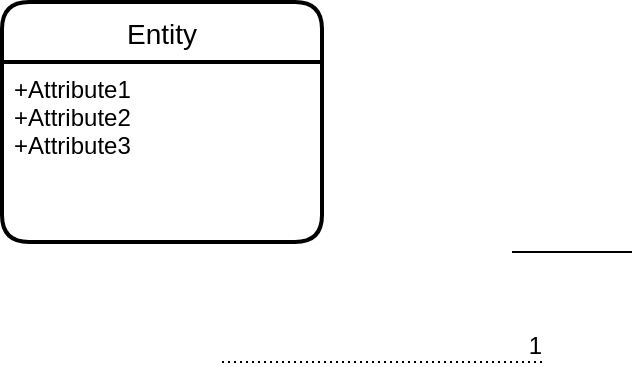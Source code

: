 <mxfile version="16.2.4" type="github">
  <diagram id="nb9kIYQozij9vFDSIQST" name="Page-1">
    <mxGraphModel dx="576" dy="537" grid="1" gridSize="10" guides="1" tooltips="1" connect="1" arrows="1" fold="1" page="1" pageScale="1" pageWidth="850" pageHeight="1100" math="0" shadow="0">
      <root>
        <mxCell id="0" />
        <mxCell id="1" parent="0" />
        <mxCell id="YiMaXD1e8LkpfcwfjtH7-1" value="Entity" style="swimlane;childLayout=stackLayout;horizontal=1;startSize=30;horizontalStack=0;rounded=1;fontSize=14;fontStyle=0;strokeWidth=2;resizeParent=0;resizeLast=1;shadow=0;dashed=0;align=center;" parent="1" vertex="1">
          <mxGeometry x="110" y="100" width="160" height="120" as="geometry" />
        </mxCell>
        <mxCell id="YiMaXD1e8LkpfcwfjtH7-2" value="+Attribute1&#xa;+Attribute2&#xa;+Attribute3" style="align=left;strokeColor=none;fillColor=none;spacingLeft=4;fontSize=12;verticalAlign=top;resizable=0;rotatable=0;part=1;" parent="YiMaXD1e8LkpfcwfjtH7-1" vertex="1">
          <mxGeometry y="30" width="160" height="90" as="geometry" />
        </mxCell>
        <mxCell id="YiMaXD1e8LkpfcwfjtH7-3" value="" style="line;strokeWidth=1;rotatable=0;dashed=0;labelPosition=right;align=left;verticalAlign=middle;spacingTop=0;spacingLeft=6;points=[];portConstraint=eastwest;" parent="1" vertex="1">
          <mxGeometry x="365" y="220" width="60" height="10" as="geometry" />
        </mxCell>
        <mxCell id="YiMaXD1e8LkpfcwfjtH7-7" value="" style="endArrow=none;html=1;rounded=0;dashed=1;dashPattern=1 2;" parent="1" edge="1">
          <mxGeometry relative="1" as="geometry">
            <mxPoint x="220" y="280" as="sourcePoint" />
            <mxPoint x="380" y="280" as="targetPoint" />
          </mxGeometry>
        </mxCell>
        <mxCell id="YiMaXD1e8LkpfcwfjtH7-8" value="1" style="resizable=0;html=1;align=right;verticalAlign=bottom;" parent="YiMaXD1e8LkpfcwfjtH7-7" connectable="0" vertex="1">
          <mxGeometry x="1" relative="1" as="geometry" />
        </mxCell>
      </root>
    </mxGraphModel>
  </diagram>
</mxfile>
